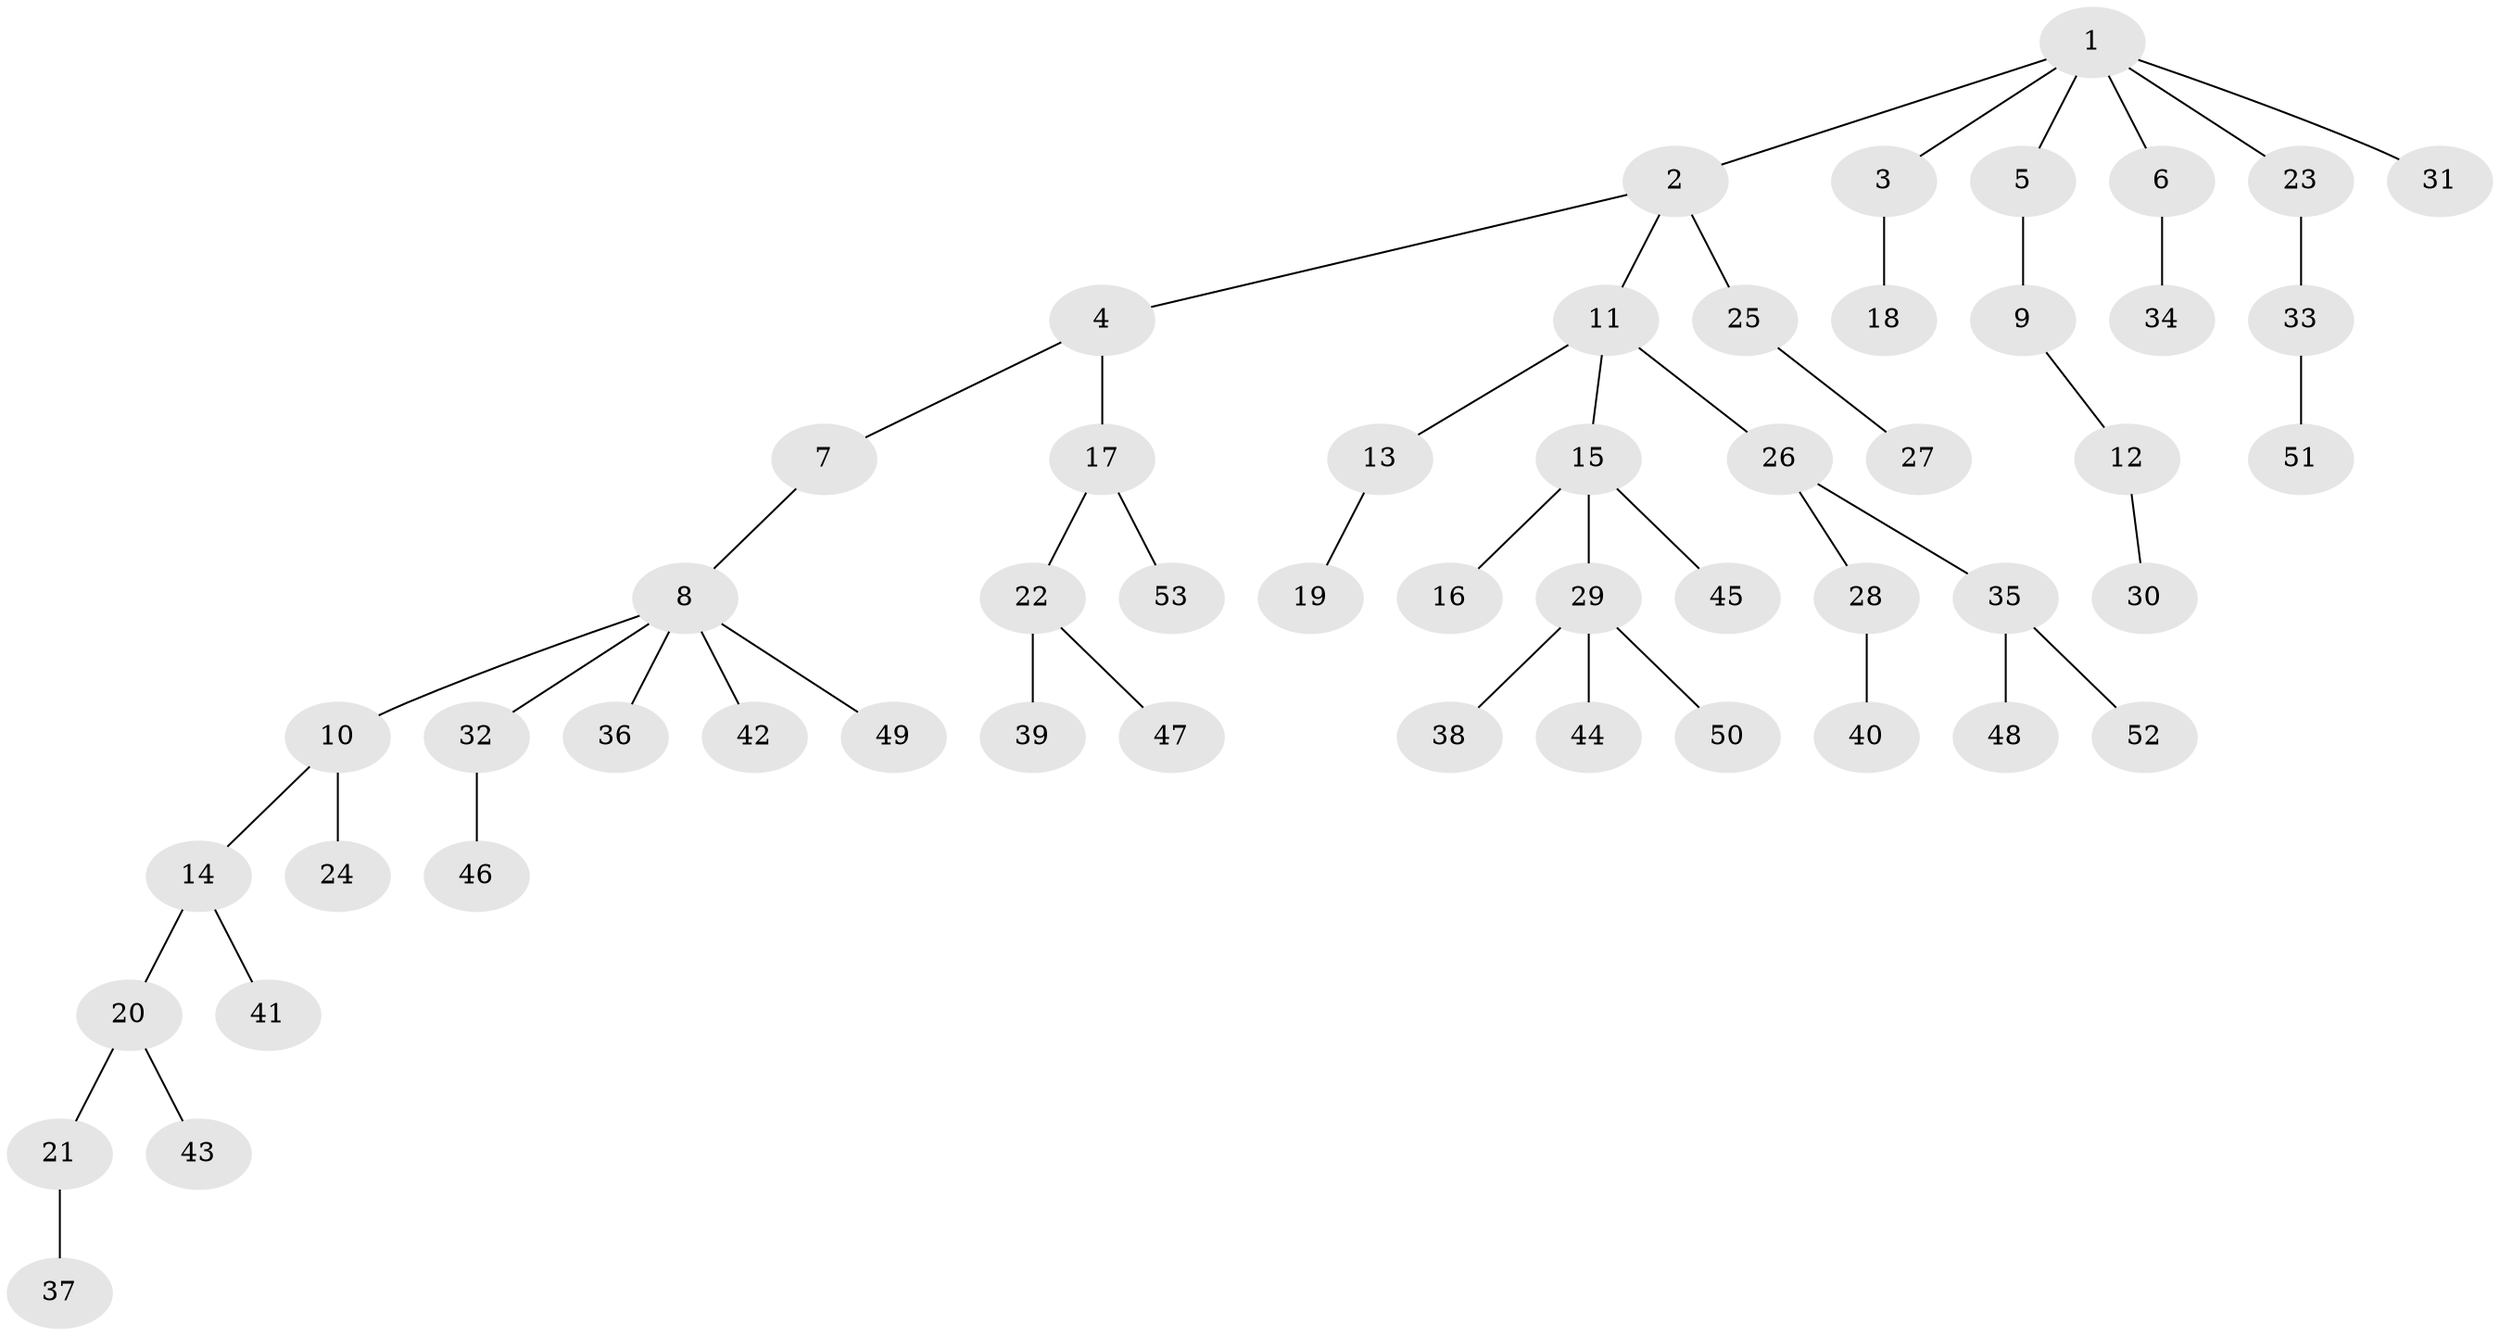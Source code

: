 // coarse degree distribution, {4: 0.13636363636363635, 3: 0.045454545454545456, 5: 0.045454545454545456, 1: 0.5454545454545454, 2: 0.22727272727272727}
// Generated by graph-tools (version 1.1) at 2025/37/03/04/25 23:37:18]
// undirected, 53 vertices, 52 edges
graph export_dot {
  node [color=gray90,style=filled];
  1;
  2;
  3;
  4;
  5;
  6;
  7;
  8;
  9;
  10;
  11;
  12;
  13;
  14;
  15;
  16;
  17;
  18;
  19;
  20;
  21;
  22;
  23;
  24;
  25;
  26;
  27;
  28;
  29;
  30;
  31;
  32;
  33;
  34;
  35;
  36;
  37;
  38;
  39;
  40;
  41;
  42;
  43;
  44;
  45;
  46;
  47;
  48;
  49;
  50;
  51;
  52;
  53;
  1 -- 2;
  1 -- 3;
  1 -- 5;
  1 -- 6;
  1 -- 23;
  1 -- 31;
  2 -- 4;
  2 -- 11;
  2 -- 25;
  3 -- 18;
  4 -- 7;
  4 -- 17;
  5 -- 9;
  6 -- 34;
  7 -- 8;
  8 -- 10;
  8 -- 32;
  8 -- 36;
  8 -- 42;
  8 -- 49;
  9 -- 12;
  10 -- 14;
  10 -- 24;
  11 -- 13;
  11 -- 15;
  11 -- 26;
  12 -- 30;
  13 -- 19;
  14 -- 20;
  14 -- 41;
  15 -- 16;
  15 -- 29;
  15 -- 45;
  17 -- 22;
  17 -- 53;
  20 -- 21;
  20 -- 43;
  21 -- 37;
  22 -- 39;
  22 -- 47;
  23 -- 33;
  25 -- 27;
  26 -- 28;
  26 -- 35;
  28 -- 40;
  29 -- 38;
  29 -- 44;
  29 -- 50;
  32 -- 46;
  33 -- 51;
  35 -- 48;
  35 -- 52;
}
